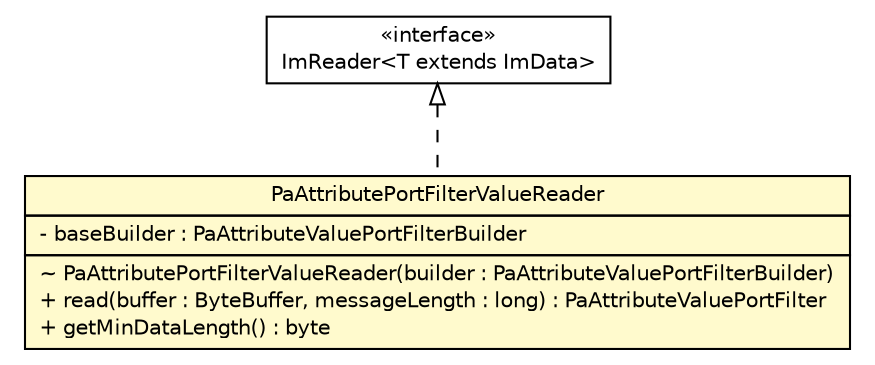 #!/usr/local/bin/dot
#
# Class diagram 
# Generated by UMLGraph version R5_6 (http://www.umlgraph.org/)
#

digraph G {
	edge [fontname="Helvetica",fontsize=10,labelfontname="Helvetica",labelfontsize=10];
	node [fontname="Helvetica",fontsize=10,shape=plaintext];
	nodesep=0.25;
	ranksep=0.5;
	// de.hsbremen.tc.tnc.message.m.serialize.bytebuffer.ImReader<T extends de.hsbremen.tc.tnc.message.m.ImData>
	c56402 [label=<<table title="de.hsbremen.tc.tnc.message.m.serialize.bytebuffer.ImReader" border="0" cellborder="1" cellspacing="0" cellpadding="2" port="p" href="../../../../../../../de/hsbremen/tc/tnc/message/m/serialize/bytebuffer/ImReader.html">
		<tr><td><table border="0" cellspacing="0" cellpadding="1">
<tr><td align="center" balign="center"> &#171;interface&#187; </td></tr>
<tr><td align="center" balign="center"> ImReader&lt;T extends ImData&gt; </td></tr>
		</table></td></tr>
		</table>>, URL="../../../../../../../de/hsbremen/tc/tnc/message/m/serialize/bytebuffer/ImReader.html", fontname="Helvetica", fontcolor="black", fontsize=10.0];
	// org.ietf.nea.pa.serialize.reader.bytebuffer.PaAttributePortFilterValueReader
	c56536 [label=<<table title="org.ietf.nea.pa.serialize.reader.bytebuffer.PaAttributePortFilterValueReader" border="0" cellborder="1" cellspacing="0" cellpadding="2" port="p" bgcolor="lemonChiffon" href="./PaAttributePortFilterValueReader.html">
		<tr><td><table border="0" cellspacing="0" cellpadding="1">
<tr><td align="center" balign="center"> PaAttributePortFilterValueReader </td></tr>
		</table></td></tr>
		<tr><td><table border="0" cellspacing="0" cellpadding="1">
<tr><td align="left" balign="left"> - baseBuilder : PaAttributeValuePortFilterBuilder </td></tr>
		</table></td></tr>
		<tr><td><table border="0" cellspacing="0" cellpadding="1">
<tr><td align="left" balign="left"> ~ PaAttributePortFilterValueReader(builder : PaAttributeValuePortFilterBuilder) </td></tr>
<tr><td align="left" balign="left"> + read(buffer : ByteBuffer, messageLength : long) : PaAttributeValuePortFilter </td></tr>
<tr><td align="left" balign="left"> + getMinDataLength() : byte </td></tr>
		</table></td></tr>
		</table>>, URL="./PaAttributePortFilterValueReader.html", fontname="Helvetica", fontcolor="black", fontsize=10.0];
	//org.ietf.nea.pa.serialize.reader.bytebuffer.PaAttributePortFilterValueReader implements de.hsbremen.tc.tnc.message.m.serialize.bytebuffer.ImReader<T extends de.hsbremen.tc.tnc.message.m.ImData>
	c56402:p -> c56536:p [dir=back,arrowtail=empty,style=dashed];
}

